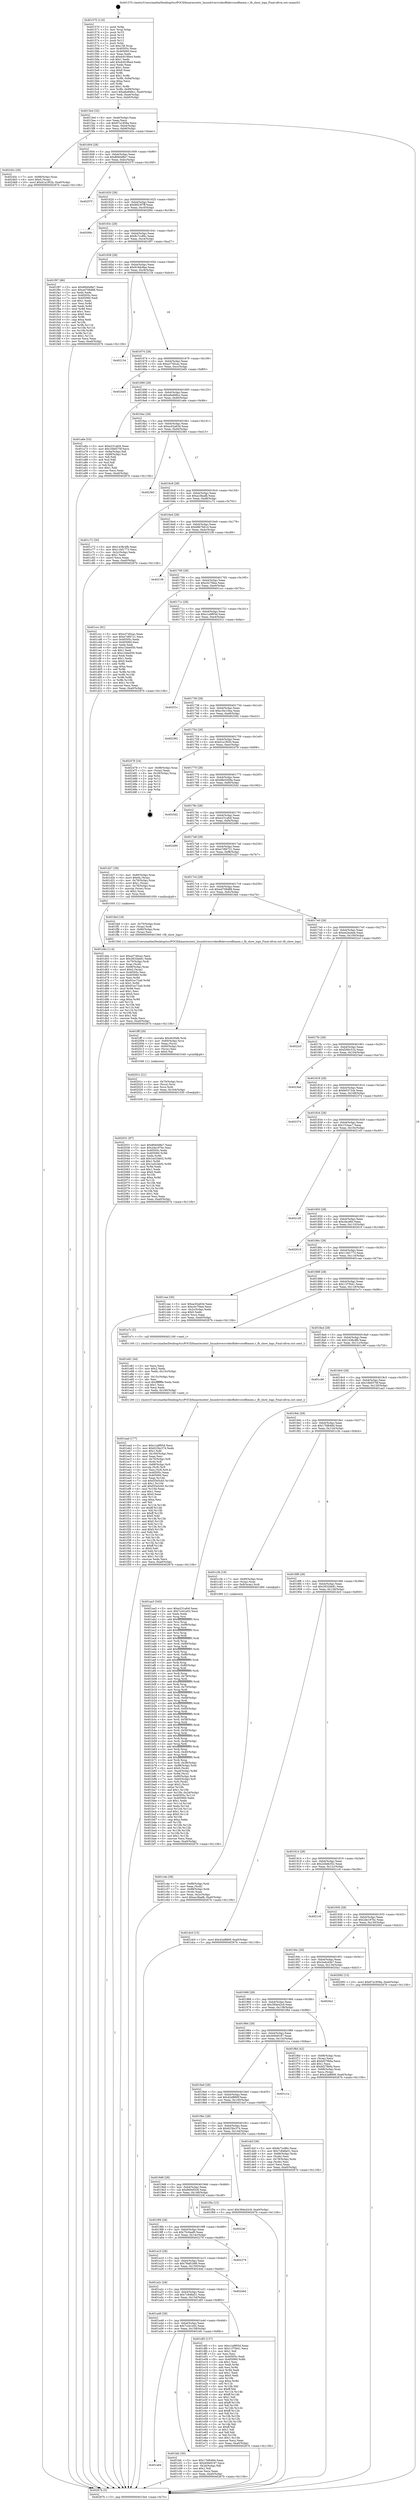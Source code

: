 digraph "0x401570" {
  label = "0x401570 (/mnt/c/Users/mathe/Desktop/tcc/POCII/binaries/extr_linuxdriversvideofbdevcorefbmem.c_fb_show_logo_Final-ollvm.out::main(0))"
  labelloc = "t"
  node[shape=record]

  Entry [label="",width=0.3,height=0.3,shape=circle,fillcolor=black,style=filled]
  "0x4015e4" [label="{
     0x4015e4 [32]\l
     | [instrs]\l
     &nbsp;&nbsp;0x4015e4 \<+6\>: mov -0xa0(%rbp),%eax\l
     &nbsp;&nbsp;0x4015ea \<+2\>: mov %eax,%ecx\l
     &nbsp;&nbsp;0x4015ec \<+6\>: sub $0x87a1858a,%ecx\l
     &nbsp;&nbsp;0x4015f2 \<+6\>: mov %eax,-0xb4(%rbp)\l
     &nbsp;&nbsp;0x4015f8 \<+6\>: mov %ecx,-0xb8(%rbp)\l
     &nbsp;&nbsp;0x4015fe \<+6\>: je 000000000040245c \<main+0xeec\>\l
  }"]
  "0x40245c" [label="{
     0x40245c [28]\l
     | [instrs]\l
     &nbsp;&nbsp;0x40245c \<+7\>: mov -0x98(%rbp),%rax\l
     &nbsp;&nbsp;0x402463 \<+6\>: movl $0x0,(%rax)\l
     &nbsp;&nbsp;0x402469 \<+10\>: movl $0xd1a1f02b,-0xa0(%rbp)\l
     &nbsp;&nbsp;0x402473 \<+5\>: jmp 000000000040267b \<main+0x110b\>\l
  }"]
  "0x401604" [label="{
     0x401604 [28]\l
     | [instrs]\l
     &nbsp;&nbsp;0x401604 \<+5\>: jmp 0000000000401609 \<main+0x99\>\l
     &nbsp;&nbsp;0x401609 \<+6\>: mov -0xb4(%rbp),%eax\l
     &nbsp;&nbsp;0x40160f \<+5\>: sub $0x8840d8e7,%eax\l
     &nbsp;&nbsp;0x401614 \<+6\>: mov %eax,-0xbc(%rbp)\l
     &nbsp;&nbsp;0x40161a \<+6\>: je 000000000040257f \<main+0x100f\>\l
  }"]
  Exit [label="",width=0.3,height=0.3,shape=circle,fillcolor=black,style=filled,peripheries=2]
  "0x40257f" [label="{
     0x40257f\l
  }", style=dashed]
  "0x401620" [label="{
     0x401620 [28]\l
     | [instrs]\l
     &nbsp;&nbsp;0x401620 \<+5\>: jmp 0000000000401625 \<main+0xb5\>\l
     &nbsp;&nbsp;0x401625 \<+6\>: mov -0xb4(%rbp),%eax\l
     &nbsp;&nbsp;0x40162b \<+5\>: sub $0x8923f7ff,%eax\l
     &nbsp;&nbsp;0x401630 \<+6\>: mov %eax,-0xc0(%rbp)\l
     &nbsp;&nbsp;0x401636 \<+6\>: je 000000000040266c \<main+0x10fc\>\l
  }"]
  "0x402031" [label="{
     0x402031 [97]\l
     | [instrs]\l
     &nbsp;&nbsp;0x402031 \<+5\>: mov $0x8840d8e7,%eax\l
     &nbsp;&nbsp;0x402036 \<+5\>: mov $0x2de197bc,%esi\l
     &nbsp;&nbsp;0x40203b \<+7\>: mov 0x40505c,%edx\l
     &nbsp;&nbsp;0x402042 \<+8\>: mov 0x405060,%r8d\l
     &nbsp;&nbsp;0x40204a \<+3\>: mov %edx,%r9d\l
     &nbsp;&nbsp;0x40204d \<+7\>: add $0x1ed1bb02,%r9d\l
     &nbsp;&nbsp;0x402054 \<+4\>: sub $0x1,%r9d\l
     &nbsp;&nbsp;0x402058 \<+7\>: sub $0x1ed1bb02,%r9d\l
     &nbsp;&nbsp;0x40205f \<+4\>: imul %r9d,%edx\l
     &nbsp;&nbsp;0x402063 \<+3\>: and $0x1,%edx\l
     &nbsp;&nbsp;0x402066 \<+3\>: cmp $0x0,%edx\l
     &nbsp;&nbsp;0x402069 \<+4\>: sete %r10b\l
     &nbsp;&nbsp;0x40206d \<+4\>: cmp $0xa,%r8d\l
     &nbsp;&nbsp;0x402071 \<+4\>: setl %r11b\l
     &nbsp;&nbsp;0x402075 \<+3\>: mov %r10b,%bl\l
     &nbsp;&nbsp;0x402078 \<+3\>: and %r11b,%bl\l
     &nbsp;&nbsp;0x40207b \<+3\>: xor %r11b,%r10b\l
     &nbsp;&nbsp;0x40207e \<+3\>: or %r10b,%bl\l
     &nbsp;&nbsp;0x402081 \<+3\>: test $0x1,%bl\l
     &nbsp;&nbsp;0x402084 \<+3\>: cmovne %esi,%eax\l
     &nbsp;&nbsp;0x402087 \<+6\>: mov %eax,-0xa0(%rbp)\l
     &nbsp;&nbsp;0x40208d \<+5\>: jmp 000000000040267b \<main+0x110b\>\l
  }"]
  "0x40266c" [label="{
     0x40266c\l
  }", style=dashed]
  "0x40163c" [label="{
     0x40163c [28]\l
     | [instrs]\l
     &nbsp;&nbsp;0x40163c \<+5\>: jmp 0000000000401641 \<main+0xd1\>\l
     &nbsp;&nbsp;0x401641 \<+6\>: mov -0xb4(%rbp),%eax\l
     &nbsp;&nbsp;0x401647 \<+5\>: sub $0x8c7cc86c,%eax\l
     &nbsp;&nbsp;0x40164c \<+6\>: mov %eax,-0xc4(%rbp)\l
     &nbsp;&nbsp;0x401652 \<+6\>: je 0000000000401f97 \<main+0xa27\>\l
  }"]
  "0x40201c" [label="{
     0x40201c [21]\l
     | [instrs]\l
     &nbsp;&nbsp;0x40201c \<+4\>: mov -0x70(%rbp),%rcx\l
     &nbsp;&nbsp;0x402020 \<+3\>: mov (%rcx),%rcx\l
     &nbsp;&nbsp;0x402023 \<+3\>: mov %rcx,%rdi\l
     &nbsp;&nbsp;0x402026 \<+6\>: mov %eax,-0x164(%rbp)\l
     &nbsp;&nbsp;0x40202c \<+5\>: call 0000000000401030 \<free@plt\>\l
     | [calls]\l
     &nbsp;&nbsp;0x401030 \{1\} (unknown)\l
  }"]
  "0x401f97" [label="{
     0x401f97 [86]\l
     | [instrs]\l
     &nbsp;&nbsp;0x401f97 \<+5\>: mov $0x8840d8e7,%eax\l
     &nbsp;&nbsp;0x401f9c \<+5\>: mov $0xed708d88,%ecx\l
     &nbsp;&nbsp;0x401fa1 \<+2\>: xor %edx,%edx\l
     &nbsp;&nbsp;0x401fa3 \<+7\>: mov 0x40505c,%esi\l
     &nbsp;&nbsp;0x401faa \<+7\>: mov 0x405060,%edi\l
     &nbsp;&nbsp;0x401fb1 \<+3\>: sub $0x1,%edx\l
     &nbsp;&nbsp;0x401fb4 \<+3\>: mov %esi,%r8d\l
     &nbsp;&nbsp;0x401fb7 \<+3\>: add %edx,%r8d\l
     &nbsp;&nbsp;0x401fba \<+4\>: imul %r8d,%esi\l
     &nbsp;&nbsp;0x401fbe \<+3\>: and $0x1,%esi\l
     &nbsp;&nbsp;0x401fc1 \<+3\>: cmp $0x0,%esi\l
     &nbsp;&nbsp;0x401fc4 \<+4\>: sete %r9b\l
     &nbsp;&nbsp;0x401fc8 \<+3\>: cmp $0xa,%edi\l
     &nbsp;&nbsp;0x401fcb \<+4\>: setl %r10b\l
     &nbsp;&nbsp;0x401fcf \<+3\>: mov %r9b,%r11b\l
     &nbsp;&nbsp;0x401fd2 \<+3\>: and %r10b,%r11b\l
     &nbsp;&nbsp;0x401fd5 \<+3\>: xor %r10b,%r9b\l
     &nbsp;&nbsp;0x401fd8 \<+3\>: or %r9b,%r11b\l
     &nbsp;&nbsp;0x401fdb \<+4\>: test $0x1,%r11b\l
     &nbsp;&nbsp;0x401fdf \<+3\>: cmovne %ecx,%eax\l
     &nbsp;&nbsp;0x401fe2 \<+6\>: mov %eax,-0xa0(%rbp)\l
     &nbsp;&nbsp;0x401fe8 \<+5\>: jmp 000000000040267b \<main+0x110b\>\l
  }"]
  "0x401658" [label="{
     0x401658 [28]\l
     | [instrs]\l
     &nbsp;&nbsp;0x401658 \<+5\>: jmp 000000000040165d \<main+0xed\>\l
     &nbsp;&nbsp;0x40165d \<+6\>: mov -0xb4(%rbp),%eax\l
     &nbsp;&nbsp;0x401663 \<+5\>: sub $0x918dc8ae,%eax\l
     &nbsp;&nbsp;0x401668 \<+6\>: mov %eax,-0xc8(%rbp)\l
     &nbsp;&nbsp;0x40166e \<+6\>: je 0000000000402134 \<main+0xbc4\>\l
  }"]
  "0x401fff" [label="{
     0x401fff [29]\l
     | [instrs]\l
     &nbsp;&nbsp;0x401fff \<+10\>: movabs $0x4030d6,%rdi\l
     &nbsp;&nbsp;0x402009 \<+4\>: mov -0x60(%rbp),%rcx\l
     &nbsp;&nbsp;0x40200d \<+2\>: mov %eax,(%rcx)\l
     &nbsp;&nbsp;0x40200f \<+4\>: mov -0x60(%rbp),%rcx\l
     &nbsp;&nbsp;0x402013 \<+2\>: mov (%rcx),%esi\l
     &nbsp;&nbsp;0x402015 \<+2\>: mov $0x0,%al\l
     &nbsp;&nbsp;0x402017 \<+5\>: call 0000000000401040 \<printf@plt\>\l
     | [calls]\l
     &nbsp;&nbsp;0x401040 \{1\} (unknown)\l
  }"]
  "0x402134" [label="{
     0x402134\l
  }", style=dashed]
  "0x401674" [label="{
     0x401674 [28]\l
     | [instrs]\l
     &nbsp;&nbsp;0x401674 \<+5\>: jmp 0000000000401679 \<main+0x109\>\l
     &nbsp;&nbsp;0x401679 \<+6\>: mov -0xb4(%rbp),%eax\l
     &nbsp;&nbsp;0x40167f \<+5\>: sub $0xa3740cac,%eax\l
     &nbsp;&nbsp;0x401684 \<+6\>: mov %eax,-0xcc(%rbp)\l
     &nbsp;&nbsp;0x40168a \<+6\>: je 00000000004024d5 \<main+0xf65\>\l
  }"]
  "0x401ead" [label="{
     0x401ead [177]\l
     | [instrs]\l
     &nbsp;&nbsp;0x401ead \<+5\>: mov $0xc1a9f05d,%ecx\l
     &nbsp;&nbsp;0x401eb2 \<+5\>: mov $0x623bc374,%edx\l
     &nbsp;&nbsp;0x401eb7 \<+3\>: mov $0x1,%dil\l
     &nbsp;&nbsp;0x401eba \<+6\>: mov -0x160(%rbp),%esi\l
     &nbsp;&nbsp;0x401ec0 \<+3\>: imul %eax,%esi\l
     &nbsp;&nbsp;0x401ec3 \<+4\>: mov -0x70(%rbp),%r8\l
     &nbsp;&nbsp;0x401ec7 \<+3\>: mov (%r8),%r8\l
     &nbsp;&nbsp;0x401eca \<+4\>: mov -0x68(%rbp),%r9\l
     &nbsp;&nbsp;0x401ece \<+3\>: movslq (%r9),%r9\l
     &nbsp;&nbsp;0x401ed1 \<+4\>: mov %esi,(%r8,%r9,4)\l
     &nbsp;&nbsp;0x401ed5 \<+7\>: mov 0x40505c,%eax\l
     &nbsp;&nbsp;0x401edc \<+7\>: mov 0x405060,%esi\l
     &nbsp;&nbsp;0x401ee3 \<+3\>: mov %eax,%r10d\l
     &nbsp;&nbsp;0x401ee6 \<+7\>: sub $0xf35e5cb5,%r10d\l
     &nbsp;&nbsp;0x401eed \<+4\>: sub $0x1,%r10d\l
     &nbsp;&nbsp;0x401ef1 \<+7\>: add $0xf35e5cb5,%r10d\l
     &nbsp;&nbsp;0x401ef8 \<+4\>: imul %r10d,%eax\l
     &nbsp;&nbsp;0x401efc \<+3\>: and $0x1,%eax\l
     &nbsp;&nbsp;0x401eff \<+3\>: cmp $0x0,%eax\l
     &nbsp;&nbsp;0x401f02 \<+4\>: sete %r11b\l
     &nbsp;&nbsp;0x401f06 \<+3\>: cmp $0xa,%esi\l
     &nbsp;&nbsp;0x401f09 \<+3\>: setl %bl\l
     &nbsp;&nbsp;0x401f0c \<+3\>: mov %r11b,%r14b\l
     &nbsp;&nbsp;0x401f0f \<+4\>: xor $0xff,%r14b\l
     &nbsp;&nbsp;0x401f13 \<+3\>: mov %bl,%r15b\l
     &nbsp;&nbsp;0x401f16 \<+4\>: xor $0xff,%r15b\l
     &nbsp;&nbsp;0x401f1a \<+4\>: xor $0x0,%dil\l
     &nbsp;&nbsp;0x401f1e \<+3\>: mov %r14b,%r12b\l
     &nbsp;&nbsp;0x401f21 \<+4\>: and $0x0,%r12b\l
     &nbsp;&nbsp;0x401f25 \<+3\>: and %dil,%r11b\l
     &nbsp;&nbsp;0x401f28 \<+3\>: mov %r15b,%r13b\l
     &nbsp;&nbsp;0x401f2b \<+4\>: and $0x0,%r13b\l
     &nbsp;&nbsp;0x401f2f \<+3\>: and %dil,%bl\l
     &nbsp;&nbsp;0x401f32 \<+3\>: or %r11b,%r12b\l
     &nbsp;&nbsp;0x401f35 \<+3\>: or %bl,%r13b\l
     &nbsp;&nbsp;0x401f38 \<+3\>: xor %r13b,%r12b\l
     &nbsp;&nbsp;0x401f3b \<+3\>: or %r15b,%r14b\l
     &nbsp;&nbsp;0x401f3e \<+4\>: xor $0xff,%r14b\l
     &nbsp;&nbsp;0x401f42 \<+4\>: or $0x0,%dil\l
     &nbsp;&nbsp;0x401f46 \<+3\>: and %dil,%r14b\l
     &nbsp;&nbsp;0x401f49 \<+3\>: or %r14b,%r12b\l
     &nbsp;&nbsp;0x401f4c \<+4\>: test $0x1,%r12b\l
     &nbsp;&nbsp;0x401f50 \<+3\>: cmovne %edx,%ecx\l
     &nbsp;&nbsp;0x401f53 \<+6\>: mov %ecx,-0xa0(%rbp)\l
     &nbsp;&nbsp;0x401f59 \<+5\>: jmp 000000000040267b \<main+0x110b\>\l
  }"]
  "0x4024d5" [label="{
     0x4024d5\l
  }", style=dashed]
  "0x401690" [label="{
     0x401690 [28]\l
     | [instrs]\l
     &nbsp;&nbsp;0x401690 \<+5\>: jmp 0000000000401695 \<main+0x125\>\l
     &nbsp;&nbsp;0x401695 \<+6\>: mov -0xb4(%rbp),%eax\l
     &nbsp;&nbsp;0x40169b \<+5\>: sub $0xa6a948cc,%eax\l
     &nbsp;&nbsp;0x4016a0 \<+6\>: mov %eax,-0xd0(%rbp)\l
     &nbsp;&nbsp;0x4016a6 \<+6\>: je 0000000000401a6e \<main+0x4fe\>\l
  }"]
  "0x401e81" [label="{
     0x401e81 [44]\l
     | [instrs]\l
     &nbsp;&nbsp;0x401e81 \<+2\>: xor %ecx,%ecx\l
     &nbsp;&nbsp;0x401e83 \<+5\>: mov $0x2,%edx\l
     &nbsp;&nbsp;0x401e88 \<+6\>: mov %edx,-0x15c(%rbp)\l
     &nbsp;&nbsp;0x401e8e \<+1\>: cltd\l
     &nbsp;&nbsp;0x401e8f \<+6\>: mov -0x15c(%rbp),%esi\l
     &nbsp;&nbsp;0x401e95 \<+2\>: idiv %esi\l
     &nbsp;&nbsp;0x401e97 \<+6\>: imul $0xfffffffe,%edx,%edx\l
     &nbsp;&nbsp;0x401e9d \<+3\>: sub $0x1,%ecx\l
     &nbsp;&nbsp;0x401ea0 \<+2\>: sub %ecx,%edx\l
     &nbsp;&nbsp;0x401ea2 \<+6\>: mov %edx,-0x160(%rbp)\l
     &nbsp;&nbsp;0x401ea8 \<+5\>: call 0000000000401160 \<next_i\>\l
     | [calls]\l
     &nbsp;&nbsp;0x401160 \{1\} (/mnt/c/Users/mathe/Desktop/tcc/POCII/binaries/extr_linuxdriversvideofbdevcorefbmem.c_fb_show_logo_Final-ollvm.out::next_i)\l
  }"]
  "0x401a6e" [label="{
     0x401a6e [53]\l
     | [instrs]\l
     &nbsp;&nbsp;0x401a6e \<+5\>: mov $0xe231afc6,%eax\l
     &nbsp;&nbsp;0x401a73 \<+5\>: mov $0x16b6570f,%ecx\l
     &nbsp;&nbsp;0x401a78 \<+6\>: mov -0x9a(%rbp),%dl\l
     &nbsp;&nbsp;0x401a7e \<+7\>: mov -0x99(%rbp),%sil\l
     &nbsp;&nbsp;0x401a85 \<+3\>: mov %dl,%dil\l
     &nbsp;&nbsp;0x401a88 \<+3\>: and %sil,%dil\l
     &nbsp;&nbsp;0x401a8b \<+3\>: xor %sil,%dl\l
     &nbsp;&nbsp;0x401a8e \<+3\>: or %dl,%dil\l
     &nbsp;&nbsp;0x401a91 \<+4\>: test $0x1,%dil\l
     &nbsp;&nbsp;0x401a95 \<+3\>: cmovne %ecx,%eax\l
     &nbsp;&nbsp;0x401a98 \<+6\>: mov %eax,-0xa0(%rbp)\l
     &nbsp;&nbsp;0x401a9e \<+5\>: jmp 000000000040267b \<main+0x110b\>\l
  }"]
  "0x4016ac" [label="{
     0x4016ac [28]\l
     | [instrs]\l
     &nbsp;&nbsp;0x4016ac \<+5\>: jmp 00000000004016b1 \<main+0x141\>\l
     &nbsp;&nbsp;0x4016b1 \<+6\>: mov -0xb4(%rbp),%eax\l
     &nbsp;&nbsp;0x4016b7 \<+5\>: sub $0xac02a63d,%eax\l
     &nbsp;&nbsp;0x4016bc \<+6\>: mov %eax,-0xd4(%rbp)\l
     &nbsp;&nbsp;0x4016c2 \<+6\>: je 0000000000402383 \<main+0xe13\>\l
  }"]
  "0x40267b" [label="{
     0x40267b [5]\l
     | [instrs]\l
     &nbsp;&nbsp;0x40267b \<+5\>: jmp 00000000004015e4 \<main+0x74\>\l
  }"]
  "0x401570" [label="{
     0x401570 [116]\l
     | [instrs]\l
     &nbsp;&nbsp;0x401570 \<+1\>: push %rbp\l
     &nbsp;&nbsp;0x401571 \<+3\>: mov %rsp,%rbp\l
     &nbsp;&nbsp;0x401574 \<+2\>: push %r15\l
     &nbsp;&nbsp;0x401576 \<+2\>: push %r14\l
     &nbsp;&nbsp;0x401578 \<+2\>: push %r13\l
     &nbsp;&nbsp;0x40157a \<+2\>: push %r12\l
     &nbsp;&nbsp;0x40157c \<+1\>: push %rbx\l
     &nbsp;&nbsp;0x40157d \<+7\>: sub $0x158,%rsp\l
     &nbsp;&nbsp;0x401584 \<+7\>: mov 0x40505c,%eax\l
     &nbsp;&nbsp;0x40158b \<+7\>: mov 0x405060,%ecx\l
     &nbsp;&nbsp;0x401592 \<+2\>: mov %eax,%edx\l
     &nbsp;&nbsp;0x401594 \<+6\>: sub $0xdc819be4,%edx\l
     &nbsp;&nbsp;0x40159a \<+3\>: sub $0x1,%edx\l
     &nbsp;&nbsp;0x40159d \<+6\>: add $0xdc819be4,%edx\l
     &nbsp;&nbsp;0x4015a3 \<+3\>: imul %edx,%eax\l
     &nbsp;&nbsp;0x4015a6 \<+3\>: and $0x1,%eax\l
     &nbsp;&nbsp;0x4015a9 \<+3\>: cmp $0x0,%eax\l
     &nbsp;&nbsp;0x4015ac \<+4\>: sete %r8b\l
     &nbsp;&nbsp;0x4015b0 \<+4\>: and $0x1,%r8b\l
     &nbsp;&nbsp;0x4015b4 \<+7\>: mov %r8b,-0x9a(%rbp)\l
     &nbsp;&nbsp;0x4015bb \<+3\>: cmp $0xa,%ecx\l
     &nbsp;&nbsp;0x4015be \<+4\>: setl %r8b\l
     &nbsp;&nbsp;0x4015c2 \<+4\>: and $0x1,%r8b\l
     &nbsp;&nbsp;0x4015c6 \<+7\>: mov %r8b,-0x99(%rbp)\l
     &nbsp;&nbsp;0x4015cd \<+10\>: movl $0xa6a948cc,-0xa0(%rbp)\l
     &nbsp;&nbsp;0x4015d7 \<+6\>: mov %edi,-0xa4(%rbp)\l
     &nbsp;&nbsp;0x4015dd \<+7\>: mov %rsi,-0xb0(%rbp)\l
  }"]
  "0x401d4e" [label="{
     0x401d4e [114]\l
     | [instrs]\l
     &nbsp;&nbsp;0x401d4e \<+5\>: mov $0xa3740cac,%ecx\l
     &nbsp;&nbsp;0x401d53 \<+5\>: mov $0x2832bb81,%edx\l
     &nbsp;&nbsp;0x401d58 \<+4\>: mov -0x70(%rbp),%rdi\l
     &nbsp;&nbsp;0x401d5c \<+3\>: mov %rax,(%rdi)\l
     &nbsp;&nbsp;0x401d5f \<+4\>: mov -0x68(%rbp),%rax\l
     &nbsp;&nbsp;0x401d63 \<+6\>: movl $0x0,(%rax)\l
     &nbsp;&nbsp;0x401d69 \<+7\>: mov 0x40505c,%esi\l
     &nbsp;&nbsp;0x401d70 \<+8\>: mov 0x405060,%r8d\l
     &nbsp;&nbsp;0x401d78 \<+3\>: mov %esi,%r9d\l
     &nbsp;&nbsp;0x401d7b \<+7\>: sub $0x91ec72a0,%r9d\l
     &nbsp;&nbsp;0x401d82 \<+4\>: sub $0x1,%r9d\l
     &nbsp;&nbsp;0x401d86 \<+7\>: add $0x91ec72a0,%r9d\l
     &nbsp;&nbsp;0x401d8d \<+4\>: imul %r9d,%esi\l
     &nbsp;&nbsp;0x401d91 \<+3\>: and $0x1,%esi\l
     &nbsp;&nbsp;0x401d94 \<+3\>: cmp $0x0,%esi\l
     &nbsp;&nbsp;0x401d97 \<+4\>: sete %r10b\l
     &nbsp;&nbsp;0x401d9b \<+4\>: cmp $0xa,%r8d\l
     &nbsp;&nbsp;0x401d9f \<+4\>: setl %r11b\l
     &nbsp;&nbsp;0x401da3 \<+3\>: mov %r10b,%bl\l
     &nbsp;&nbsp;0x401da6 \<+3\>: and %r11b,%bl\l
     &nbsp;&nbsp;0x401da9 \<+3\>: xor %r11b,%r10b\l
     &nbsp;&nbsp;0x401dac \<+3\>: or %r10b,%bl\l
     &nbsp;&nbsp;0x401daf \<+3\>: test $0x1,%bl\l
     &nbsp;&nbsp;0x401db2 \<+3\>: cmovne %edx,%ecx\l
     &nbsp;&nbsp;0x401db5 \<+6\>: mov %ecx,-0xa0(%rbp)\l
     &nbsp;&nbsp;0x401dbb \<+5\>: jmp 000000000040267b \<main+0x110b\>\l
  }"]
  "0x402383" [label="{
     0x402383\l
  }", style=dashed]
  "0x4016c8" [label="{
     0x4016c8 [28]\l
     | [instrs]\l
     &nbsp;&nbsp;0x4016c8 \<+5\>: jmp 00000000004016cd \<main+0x15d\>\l
     &nbsp;&nbsp;0x4016cd \<+6\>: mov -0xb4(%rbp),%eax\l
     &nbsp;&nbsp;0x4016d3 \<+5\>: sub $0xac3faafb,%eax\l
     &nbsp;&nbsp;0x4016d8 \<+6\>: mov %eax,-0xd8(%rbp)\l
     &nbsp;&nbsp;0x4016de \<+6\>: je 0000000000401c72 \<main+0x702\>\l
  }"]
  "0x401c4e" [label="{
     0x401c4e [36]\l
     | [instrs]\l
     &nbsp;&nbsp;0x401c4e \<+7\>: mov -0x88(%rbp),%rdi\l
     &nbsp;&nbsp;0x401c55 \<+2\>: mov %eax,(%rdi)\l
     &nbsp;&nbsp;0x401c57 \<+7\>: mov -0x88(%rbp),%rdi\l
     &nbsp;&nbsp;0x401c5e \<+2\>: mov (%rdi),%eax\l
     &nbsp;&nbsp;0x401c60 \<+3\>: mov %eax,-0x2c(%rbp)\l
     &nbsp;&nbsp;0x401c63 \<+10\>: movl $0xac3faafb,-0xa0(%rbp)\l
     &nbsp;&nbsp;0x401c6d \<+5\>: jmp 000000000040267b \<main+0x110b\>\l
  }"]
  "0x401c72" [label="{
     0x401c72 [30]\l
     | [instrs]\l
     &nbsp;&nbsp;0x401c72 \<+5\>: mov $0x1438c4fb,%eax\l
     &nbsp;&nbsp;0x401c77 \<+5\>: mov $0x11bf1773,%ecx\l
     &nbsp;&nbsp;0x401c7c \<+3\>: mov -0x2c(%rbp),%edx\l
     &nbsp;&nbsp;0x401c7f \<+3\>: cmp $0x1,%edx\l
     &nbsp;&nbsp;0x401c82 \<+3\>: cmovl %ecx,%eax\l
     &nbsp;&nbsp;0x401c85 \<+6\>: mov %eax,-0xa0(%rbp)\l
     &nbsp;&nbsp;0x401c8b \<+5\>: jmp 000000000040267b \<main+0x110b\>\l
  }"]
  "0x4016e4" [label="{
     0x4016e4 [28]\l
     | [instrs]\l
     &nbsp;&nbsp;0x4016e4 \<+5\>: jmp 00000000004016e9 \<main+0x179\>\l
     &nbsp;&nbsp;0x4016e9 \<+6\>: mov -0xb4(%rbp),%eax\l
     &nbsp;&nbsp;0x4016ef \<+5\>: sub $0xb8b7b61d,%eax\l
     &nbsp;&nbsp;0x4016f4 \<+6\>: mov %eax,-0xdc(%rbp)\l
     &nbsp;&nbsp;0x4016fa \<+6\>: je 00000000004021f9 \<main+0xc89\>\l
  }"]
  "0x401a64" [label="{
     0x401a64\l
  }", style=dashed]
  "0x4021f9" [label="{
     0x4021f9\l
  }", style=dashed]
  "0x401700" [label="{
     0x401700 [28]\l
     | [instrs]\l
     &nbsp;&nbsp;0x401700 \<+5\>: jmp 0000000000401705 \<main+0x195\>\l
     &nbsp;&nbsp;0x401705 \<+6\>: mov -0xb4(%rbp),%eax\l
     &nbsp;&nbsp;0x40170b \<+5\>: sub $0xc0c7f4ee,%eax\l
     &nbsp;&nbsp;0x401710 \<+6\>: mov %eax,-0xe0(%rbp)\l
     &nbsp;&nbsp;0x401716 \<+6\>: je 0000000000401ccc \<main+0x75c\>\l
  }"]
  "0x401bfc" [label="{
     0x401bfc [30]\l
     | [instrs]\l
     &nbsp;&nbsp;0x401bfc \<+5\>: mov $0x17bfb484,%eax\l
     &nbsp;&nbsp;0x401c01 \<+5\>: mov $0x400e9187,%ecx\l
     &nbsp;&nbsp;0x401c06 \<+3\>: mov -0x2d(%rbp),%dl\l
     &nbsp;&nbsp;0x401c09 \<+3\>: test $0x1,%dl\l
     &nbsp;&nbsp;0x401c0c \<+3\>: cmovne %ecx,%eax\l
     &nbsp;&nbsp;0x401c0f \<+6\>: mov %eax,-0xa0(%rbp)\l
     &nbsp;&nbsp;0x401c15 \<+5\>: jmp 000000000040267b \<main+0x110b\>\l
  }"]
  "0x401ccc" [label="{
     0x401ccc [91]\l
     | [instrs]\l
     &nbsp;&nbsp;0x401ccc \<+5\>: mov $0xa3740cac,%eax\l
     &nbsp;&nbsp;0x401cd1 \<+5\>: mov $0xe7df4721,%ecx\l
     &nbsp;&nbsp;0x401cd6 \<+7\>: mov 0x40505c,%edx\l
     &nbsp;&nbsp;0x401cdd \<+7\>: mov 0x405060,%esi\l
     &nbsp;&nbsp;0x401ce4 \<+2\>: mov %edx,%edi\l
     &nbsp;&nbsp;0x401ce6 \<+6\>: add $0xc1bbe050,%edi\l
     &nbsp;&nbsp;0x401cec \<+3\>: sub $0x1,%edi\l
     &nbsp;&nbsp;0x401cef \<+6\>: sub $0xc1bbe050,%edi\l
     &nbsp;&nbsp;0x401cf5 \<+3\>: imul %edi,%edx\l
     &nbsp;&nbsp;0x401cf8 \<+3\>: and $0x1,%edx\l
     &nbsp;&nbsp;0x401cfb \<+3\>: cmp $0x0,%edx\l
     &nbsp;&nbsp;0x401cfe \<+4\>: sete %r8b\l
     &nbsp;&nbsp;0x401d02 \<+3\>: cmp $0xa,%esi\l
     &nbsp;&nbsp;0x401d05 \<+4\>: setl %r9b\l
     &nbsp;&nbsp;0x401d09 \<+3\>: mov %r8b,%r10b\l
     &nbsp;&nbsp;0x401d0c \<+3\>: and %r9b,%r10b\l
     &nbsp;&nbsp;0x401d0f \<+3\>: xor %r9b,%r8b\l
     &nbsp;&nbsp;0x401d12 \<+3\>: or %r8b,%r10b\l
     &nbsp;&nbsp;0x401d15 \<+4\>: test $0x1,%r10b\l
     &nbsp;&nbsp;0x401d19 \<+3\>: cmovne %ecx,%eax\l
     &nbsp;&nbsp;0x401d1c \<+6\>: mov %eax,-0xa0(%rbp)\l
     &nbsp;&nbsp;0x401d22 \<+5\>: jmp 000000000040267b \<main+0x110b\>\l
  }"]
  "0x40171c" [label="{
     0x40171c [28]\l
     | [instrs]\l
     &nbsp;&nbsp;0x40171c \<+5\>: jmp 0000000000401721 \<main+0x1b1\>\l
     &nbsp;&nbsp;0x401721 \<+6\>: mov -0xb4(%rbp),%eax\l
     &nbsp;&nbsp;0x401727 \<+5\>: sub $0xc1a9f05d,%eax\l
     &nbsp;&nbsp;0x40172c \<+6\>: mov %eax,-0xe4(%rbp)\l
     &nbsp;&nbsp;0x401732 \<+6\>: je 000000000040251c \<main+0xfac\>\l
  }"]
  "0x401a48" [label="{
     0x401a48 [28]\l
     | [instrs]\l
     &nbsp;&nbsp;0x401a48 \<+5\>: jmp 0000000000401a4d \<main+0x4dd\>\l
     &nbsp;&nbsp;0x401a4d \<+6\>: mov -0xb4(%rbp),%eax\l
     &nbsp;&nbsp;0x401a53 \<+5\>: sub $0x7ccb1e02,%eax\l
     &nbsp;&nbsp;0x401a58 \<+6\>: mov %eax,-0x158(%rbp)\l
     &nbsp;&nbsp;0x401a5e \<+6\>: je 0000000000401bfc \<main+0x68c\>\l
  }"]
  "0x40251c" [label="{
     0x40251c\l
  }", style=dashed]
  "0x401738" [label="{
     0x401738 [28]\l
     | [instrs]\l
     &nbsp;&nbsp;0x401738 \<+5\>: jmp 000000000040173d \<main+0x1cd\>\l
     &nbsp;&nbsp;0x40173d \<+6\>: mov -0xb4(%rbp),%eax\l
     &nbsp;&nbsp;0x401743 \<+5\>: sub $0xc34c10ea,%eax\l
     &nbsp;&nbsp;0x401748 \<+6\>: mov %eax,-0xe8(%rbp)\l
     &nbsp;&nbsp;0x40174e \<+6\>: je 0000000000402392 \<main+0xe22\>\l
  }"]
  "0x401df3" [label="{
     0x401df3 [137]\l
     | [instrs]\l
     &nbsp;&nbsp;0x401df3 \<+5\>: mov $0xc1a9f05d,%eax\l
     &nbsp;&nbsp;0x401df8 \<+5\>: mov $0x11f7f441,%ecx\l
     &nbsp;&nbsp;0x401dfd \<+2\>: mov $0x1,%dl\l
     &nbsp;&nbsp;0x401dff \<+2\>: xor %esi,%esi\l
     &nbsp;&nbsp;0x401e01 \<+7\>: mov 0x40505c,%edi\l
     &nbsp;&nbsp;0x401e08 \<+8\>: mov 0x405060,%r8d\l
     &nbsp;&nbsp;0x401e10 \<+3\>: sub $0x1,%esi\l
     &nbsp;&nbsp;0x401e13 \<+3\>: mov %edi,%r9d\l
     &nbsp;&nbsp;0x401e16 \<+3\>: add %esi,%r9d\l
     &nbsp;&nbsp;0x401e19 \<+4\>: imul %r9d,%edi\l
     &nbsp;&nbsp;0x401e1d \<+3\>: and $0x1,%edi\l
     &nbsp;&nbsp;0x401e20 \<+3\>: cmp $0x0,%edi\l
     &nbsp;&nbsp;0x401e23 \<+4\>: sete %r10b\l
     &nbsp;&nbsp;0x401e27 \<+4\>: cmp $0xa,%r8d\l
     &nbsp;&nbsp;0x401e2b \<+4\>: setl %r11b\l
     &nbsp;&nbsp;0x401e2f \<+3\>: mov %r10b,%bl\l
     &nbsp;&nbsp;0x401e32 \<+3\>: xor $0xff,%bl\l
     &nbsp;&nbsp;0x401e35 \<+3\>: mov %r11b,%r14b\l
     &nbsp;&nbsp;0x401e38 \<+4\>: xor $0xff,%r14b\l
     &nbsp;&nbsp;0x401e3c \<+3\>: xor $0x1,%dl\l
     &nbsp;&nbsp;0x401e3f \<+3\>: mov %bl,%r15b\l
     &nbsp;&nbsp;0x401e42 \<+4\>: and $0xff,%r15b\l
     &nbsp;&nbsp;0x401e46 \<+3\>: and %dl,%r10b\l
     &nbsp;&nbsp;0x401e49 \<+3\>: mov %r14b,%r12b\l
     &nbsp;&nbsp;0x401e4c \<+4\>: and $0xff,%r12b\l
     &nbsp;&nbsp;0x401e50 \<+3\>: and %dl,%r11b\l
     &nbsp;&nbsp;0x401e53 \<+3\>: or %r10b,%r15b\l
     &nbsp;&nbsp;0x401e56 \<+3\>: or %r11b,%r12b\l
     &nbsp;&nbsp;0x401e59 \<+3\>: xor %r12b,%r15b\l
     &nbsp;&nbsp;0x401e5c \<+3\>: or %r14b,%bl\l
     &nbsp;&nbsp;0x401e5f \<+3\>: xor $0xff,%bl\l
     &nbsp;&nbsp;0x401e62 \<+3\>: or $0x1,%dl\l
     &nbsp;&nbsp;0x401e65 \<+2\>: and %dl,%bl\l
     &nbsp;&nbsp;0x401e67 \<+3\>: or %bl,%r15b\l
     &nbsp;&nbsp;0x401e6a \<+4\>: test $0x1,%r15b\l
     &nbsp;&nbsp;0x401e6e \<+3\>: cmovne %ecx,%eax\l
     &nbsp;&nbsp;0x401e71 \<+6\>: mov %eax,-0xa0(%rbp)\l
     &nbsp;&nbsp;0x401e77 \<+5\>: jmp 000000000040267b \<main+0x110b\>\l
  }"]
  "0x402392" [label="{
     0x402392\l
  }", style=dashed]
  "0x401754" [label="{
     0x401754 [28]\l
     | [instrs]\l
     &nbsp;&nbsp;0x401754 \<+5\>: jmp 0000000000401759 \<main+0x1e9\>\l
     &nbsp;&nbsp;0x401759 \<+6\>: mov -0xb4(%rbp),%eax\l
     &nbsp;&nbsp;0x40175f \<+5\>: sub $0xd1a1f02b,%eax\l
     &nbsp;&nbsp;0x401764 \<+6\>: mov %eax,-0xec(%rbp)\l
     &nbsp;&nbsp;0x40176a \<+6\>: je 0000000000402478 \<main+0xf08\>\l
  }"]
  "0x401a2c" [label="{
     0x401a2c [28]\l
     | [instrs]\l
     &nbsp;&nbsp;0x401a2c \<+5\>: jmp 0000000000401a31 \<main+0x4c1\>\l
     &nbsp;&nbsp;0x401a31 \<+6\>: mov -0xb4(%rbp),%eax\l
     &nbsp;&nbsp;0x401a37 \<+5\>: sub $0x7c848a51,%eax\l
     &nbsp;&nbsp;0x401a3c \<+6\>: mov %eax,-0x154(%rbp)\l
     &nbsp;&nbsp;0x401a42 \<+6\>: je 0000000000401df3 \<main+0x883\>\l
  }"]
  "0x402478" [label="{
     0x402478 [24]\l
     | [instrs]\l
     &nbsp;&nbsp;0x402478 \<+7\>: mov -0x98(%rbp),%rax\l
     &nbsp;&nbsp;0x40247f \<+2\>: mov (%rax),%eax\l
     &nbsp;&nbsp;0x402481 \<+4\>: lea -0x28(%rbp),%rsp\l
     &nbsp;&nbsp;0x402485 \<+1\>: pop %rbx\l
     &nbsp;&nbsp;0x402486 \<+2\>: pop %r12\l
     &nbsp;&nbsp;0x402488 \<+2\>: pop %r13\l
     &nbsp;&nbsp;0x40248a \<+2\>: pop %r14\l
     &nbsp;&nbsp;0x40248c \<+2\>: pop %r15\l
     &nbsp;&nbsp;0x40248e \<+1\>: pop %rbp\l
     &nbsp;&nbsp;0x40248f \<+1\>: ret\l
  }"]
  "0x401770" [label="{
     0x401770 [28]\l
     | [instrs]\l
     &nbsp;&nbsp;0x401770 \<+5\>: jmp 0000000000401775 \<main+0x205\>\l
     &nbsp;&nbsp;0x401775 \<+6\>: mov -0xb4(%rbp),%eax\l
     &nbsp;&nbsp;0x40177b \<+5\>: sub $0xd6e5458a,%eax\l
     &nbsp;&nbsp;0x401780 \<+6\>: mov %eax,-0xf0(%rbp)\l
     &nbsp;&nbsp;0x401786 \<+6\>: je 00000000004025d2 \<main+0x1062\>\l
  }"]
  "0x40244d" [label="{
     0x40244d\l
  }", style=dashed]
  "0x4025d2" [label="{
     0x4025d2\l
  }", style=dashed]
  "0x40178c" [label="{
     0x40178c [28]\l
     | [instrs]\l
     &nbsp;&nbsp;0x40178c \<+5\>: jmp 0000000000401791 \<main+0x221\>\l
     &nbsp;&nbsp;0x401791 \<+6\>: mov -0xb4(%rbp),%eax\l
     &nbsp;&nbsp;0x401797 \<+5\>: sub $0xe231afc6,%eax\l
     &nbsp;&nbsp;0x40179c \<+6\>: mov %eax,-0xf4(%rbp)\l
     &nbsp;&nbsp;0x4017a2 \<+6\>: je 0000000000402490 \<main+0xf20\>\l
  }"]
  "0x401a10" [label="{
     0x401a10 [28]\l
     | [instrs]\l
     &nbsp;&nbsp;0x401a10 \<+5\>: jmp 0000000000401a15 \<main+0x4a5\>\l
     &nbsp;&nbsp;0x401a15 \<+6\>: mov -0xb4(%rbp),%eax\l
     &nbsp;&nbsp;0x401a1b \<+5\>: sub $0x78a81b86,%eax\l
     &nbsp;&nbsp;0x401a20 \<+6\>: mov %eax,-0x150(%rbp)\l
     &nbsp;&nbsp;0x401a26 \<+6\>: je 000000000040244d \<main+0xedd\>\l
  }"]
  "0x402490" [label="{
     0x402490\l
  }", style=dashed]
  "0x4017a8" [label="{
     0x4017a8 [28]\l
     | [instrs]\l
     &nbsp;&nbsp;0x4017a8 \<+5\>: jmp 00000000004017ad \<main+0x23d\>\l
     &nbsp;&nbsp;0x4017ad \<+6\>: mov -0xb4(%rbp),%eax\l
     &nbsp;&nbsp;0x4017b3 \<+5\>: sub $0xe7df4721,%eax\l
     &nbsp;&nbsp;0x4017b8 \<+6\>: mov %eax,-0xf8(%rbp)\l
     &nbsp;&nbsp;0x4017be \<+6\>: je 0000000000401d27 \<main+0x7b7\>\l
  }"]
  "0x402279" [label="{
     0x402279\l
  }", style=dashed]
  "0x401d27" [label="{
     0x401d27 [39]\l
     | [instrs]\l
     &nbsp;&nbsp;0x401d27 \<+4\>: mov -0x80(%rbp),%rax\l
     &nbsp;&nbsp;0x401d2b \<+6\>: movl $0x64,(%rax)\l
     &nbsp;&nbsp;0x401d31 \<+4\>: mov -0x78(%rbp),%rax\l
     &nbsp;&nbsp;0x401d35 \<+6\>: movl $0x1,(%rax)\l
     &nbsp;&nbsp;0x401d3b \<+4\>: mov -0x78(%rbp),%rax\l
     &nbsp;&nbsp;0x401d3f \<+3\>: movslq (%rax),%rax\l
     &nbsp;&nbsp;0x401d42 \<+4\>: shl $0x2,%rax\l
     &nbsp;&nbsp;0x401d46 \<+3\>: mov %rax,%rdi\l
     &nbsp;&nbsp;0x401d49 \<+5\>: call 0000000000401050 \<malloc@plt\>\l
     | [calls]\l
     &nbsp;&nbsp;0x401050 \{1\} (unknown)\l
  }"]
  "0x4017c4" [label="{
     0x4017c4 [28]\l
     | [instrs]\l
     &nbsp;&nbsp;0x4017c4 \<+5\>: jmp 00000000004017c9 \<main+0x259\>\l
     &nbsp;&nbsp;0x4017c9 \<+6\>: mov -0xb4(%rbp),%eax\l
     &nbsp;&nbsp;0x4017cf \<+5\>: sub $0xed708d88,%eax\l
     &nbsp;&nbsp;0x4017d4 \<+6\>: mov %eax,-0xfc(%rbp)\l
     &nbsp;&nbsp;0x4017da \<+6\>: je 0000000000401fed \<main+0xa7d\>\l
  }"]
  "0x4019f4" [label="{
     0x4019f4 [28]\l
     | [instrs]\l
     &nbsp;&nbsp;0x4019f4 \<+5\>: jmp 00000000004019f9 \<main+0x489\>\l
     &nbsp;&nbsp;0x4019f9 \<+6\>: mov -0xb4(%rbp),%eax\l
     &nbsp;&nbsp;0x4019ff \<+5\>: sub $0x75c0aaf0,%eax\l
     &nbsp;&nbsp;0x401a04 \<+6\>: mov %eax,-0x14c(%rbp)\l
     &nbsp;&nbsp;0x401a0a \<+6\>: je 0000000000402279 \<main+0xd09\>\l
  }"]
  "0x401fed" [label="{
     0x401fed [18]\l
     | [instrs]\l
     &nbsp;&nbsp;0x401fed \<+4\>: mov -0x70(%rbp),%rax\l
     &nbsp;&nbsp;0x401ff1 \<+3\>: mov (%rax),%rdi\l
     &nbsp;&nbsp;0x401ff4 \<+4\>: mov -0x80(%rbp),%rax\l
     &nbsp;&nbsp;0x401ff8 \<+2\>: mov (%rax),%esi\l
     &nbsp;&nbsp;0x401ffa \<+5\>: call 0000000000401560 \<fb_show_logo\>\l
     | [calls]\l
     &nbsp;&nbsp;0x401560 \{1\} (/mnt/c/Users/mathe/Desktop/tcc/POCII/binaries/extr_linuxdriversvideofbdevcorefbmem.c_fb_show_logo_Final-ollvm.out::fb_show_logo)\l
  }"]
  "0x4017e0" [label="{
     0x4017e0 [28]\l
     | [instrs]\l
     &nbsp;&nbsp;0x4017e0 \<+5\>: jmp 00000000004017e5 \<main+0x275\>\l
     &nbsp;&nbsp;0x4017e5 \<+6\>: mov -0xb4(%rbp),%eax\l
     &nbsp;&nbsp;0x4017eb \<+5\>: sub $0xee2ea4eb,%eax\l
     &nbsp;&nbsp;0x4017f0 \<+6\>: mov %eax,-0x100(%rbp)\l
     &nbsp;&nbsp;0x4017f6 \<+6\>: je 00000000004022cf \<main+0xd5f\>\l
  }"]
  "0x40224f" [label="{
     0x40224f\l
  }", style=dashed]
  "0x4022cf" [label="{
     0x4022cf\l
  }", style=dashed]
  "0x4017fc" [label="{
     0x4017fc [28]\l
     | [instrs]\l
     &nbsp;&nbsp;0x4017fc \<+5\>: jmp 0000000000401801 \<main+0x291\>\l
     &nbsp;&nbsp;0x401801 \<+6\>: mov -0xb4(%rbp),%eax\l
     &nbsp;&nbsp;0x401807 \<+5\>: sub $0xf260c51b,%eax\l
     &nbsp;&nbsp;0x40180c \<+6\>: mov %eax,-0x104(%rbp)\l
     &nbsp;&nbsp;0x401812 \<+6\>: je 00000000004023ed \<main+0xe7d\>\l
  }"]
  "0x4019d8" [label="{
     0x4019d8 [28]\l
     | [instrs]\l
     &nbsp;&nbsp;0x4019d8 \<+5\>: jmp 00000000004019dd \<main+0x46d\>\l
     &nbsp;&nbsp;0x4019dd \<+6\>: mov -0xb4(%rbp),%eax\l
     &nbsp;&nbsp;0x4019e3 \<+5\>: sub $0x660ef328,%eax\l
     &nbsp;&nbsp;0x4019e8 \<+6\>: mov %eax,-0x148(%rbp)\l
     &nbsp;&nbsp;0x4019ee \<+6\>: je 000000000040224f \<main+0xcdf\>\l
  }"]
  "0x4023ed" [label="{
     0x4023ed\l
  }", style=dashed]
  "0x401818" [label="{
     0x401818 [28]\l
     | [instrs]\l
     &nbsp;&nbsp;0x401818 \<+5\>: jmp 000000000040181d \<main+0x2ad\>\l
     &nbsp;&nbsp;0x40181d \<+6\>: mov -0xb4(%rbp),%eax\l
     &nbsp;&nbsp;0x401823 \<+5\>: sub $0xfe0372cb,%eax\l
     &nbsp;&nbsp;0x401828 \<+6\>: mov %eax,-0x108(%rbp)\l
     &nbsp;&nbsp;0x40182e \<+6\>: je 0000000000402374 \<main+0xe04\>\l
  }"]
  "0x401f5e" [label="{
     0x401f5e [15]\l
     | [instrs]\l
     &nbsp;&nbsp;0x401f5e \<+10\>: movl $0x384e42c9,-0xa0(%rbp)\l
     &nbsp;&nbsp;0x401f68 \<+5\>: jmp 000000000040267b \<main+0x110b\>\l
  }"]
  "0x402374" [label="{
     0x402374\l
  }", style=dashed]
  "0x401834" [label="{
     0x401834 [28]\l
     | [instrs]\l
     &nbsp;&nbsp;0x401834 \<+5\>: jmp 0000000000401839 \<main+0x2c9\>\l
     &nbsp;&nbsp;0x401839 \<+6\>: mov -0xb4(%rbp),%eax\l
     &nbsp;&nbsp;0x40183f \<+5\>: sub $0x153aac7,%eax\l
     &nbsp;&nbsp;0x401844 \<+6\>: mov %eax,-0x10c(%rbp)\l
     &nbsp;&nbsp;0x40184a \<+6\>: je 00000000004021d5 \<main+0xc65\>\l
  }"]
  "0x4019bc" [label="{
     0x4019bc [28]\l
     | [instrs]\l
     &nbsp;&nbsp;0x4019bc \<+5\>: jmp 00000000004019c1 \<main+0x451\>\l
     &nbsp;&nbsp;0x4019c1 \<+6\>: mov -0xb4(%rbp),%eax\l
     &nbsp;&nbsp;0x4019c7 \<+5\>: sub $0x623bc374,%eax\l
     &nbsp;&nbsp;0x4019cc \<+6\>: mov %eax,-0x144(%rbp)\l
     &nbsp;&nbsp;0x4019d2 \<+6\>: je 0000000000401f5e \<main+0x9ee\>\l
  }"]
  "0x4021d5" [label="{
     0x4021d5\l
  }", style=dashed]
  "0x401850" [label="{
     0x401850 [28]\l
     | [instrs]\l
     &nbsp;&nbsp;0x401850 \<+5\>: jmp 0000000000401855 \<main+0x2e5\>\l
     &nbsp;&nbsp;0x401855 \<+6\>: mov -0xb4(%rbp),%eax\l
     &nbsp;&nbsp;0x40185b \<+5\>: sub $0xcface60,%eax\l
     &nbsp;&nbsp;0x401860 \<+6\>: mov %eax,-0x110(%rbp)\l
     &nbsp;&nbsp;0x401866 \<+6\>: je 0000000000402619 \<main+0x10a9\>\l
  }"]
  "0x401dcf" [label="{
     0x401dcf [36]\l
     | [instrs]\l
     &nbsp;&nbsp;0x401dcf \<+5\>: mov $0x8c7cc86c,%eax\l
     &nbsp;&nbsp;0x401dd4 \<+5\>: mov $0x7c848a51,%ecx\l
     &nbsp;&nbsp;0x401dd9 \<+4\>: mov -0x68(%rbp),%rdx\l
     &nbsp;&nbsp;0x401ddd \<+2\>: mov (%rdx),%esi\l
     &nbsp;&nbsp;0x401ddf \<+4\>: mov -0x78(%rbp),%rdx\l
     &nbsp;&nbsp;0x401de3 \<+2\>: cmp (%rdx),%esi\l
     &nbsp;&nbsp;0x401de5 \<+3\>: cmovl %ecx,%eax\l
     &nbsp;&nbsp;0x401de8 \<+6\>: mov %eax,-0xa0(%rbp)\l
     &nbsp;&nbsp;0x401dee \<+5\>: jmp 000000000040267b \<main+0x110b\>\l
  }"]
  "0x402619" [label="{
     0x402619\l
  }", style=dashed]
  "0x40186c" [label="{
     0x40186c [28]\l
     | [instrs]\l
     &nbsp;&nbsp;0x40186c \<+5\>: jmp 0000000000401871 \<main+0x301\>\l
     &nbsp;&nbsp;0x401871 \<+6\>: mov -0xb4(%rbp),%eax\l
     &nbsp;&nbsp;0x401877 \<+5\>: sub $0x11bf1773,%eax\l
     &nbsp;&nbsp;0x40187c \<+6\>: mov %eax,-0x114(%rbp)\l
     &nbsp;&nbsp;0x401882 \<+6\>: je 0000000000401cae \<main+0x73e\>\l
  }"]
  "0x4019a0" [label="{
     0x4019a0 [28]\l
     | [instrs]\l
     &nbsp;&nbsp;0x4019a0 \<+5\>: jmp 00000000004019a5 \<main+0x435\>\l
     &nbsp;&nbsp;0x4019a5 \<+6\>: mov -0xb4(%rbp),%eax\l
     &nbsp;&nbsp;0x4019ab \<+5\>: sub $0x42af880f,%eax\l
     &nbsp;&nbsp;0x4019b0 \<+6\>: mov %eax,-0x140(%rbp)\l
     &nbsp;&nbsp;0x4019b6 \<+6\>: je 0000000000401dcf \<main+0x85f\>\l
  }"]
  "0x401cae" [label="{
     0x401cae [30]\l
     | [instrs]\l
     &nbsp;&nbsp;0x401cae \<+5\>: mov $0xac02a63d,%eax\l
     &nbsp;&nbsp;0x401cb3 \<+5\>: mov $0xc0c7f4ee,%ecx\l
     &nbsp;&nbsp;0x401cb8 \<+3\>: mov -0x2c(%rbp),%edx\l
     &nbsp;&nbsp;0x401cbb \<+3\>: cmp $0x0,%edx\l
     &nbsp;&nbsp;0x401cbe \<+3\>: cmove %ecx,%eax\l
     &nbsp;&nbsp;0x401cc1 \<+6\>: mov %eax,-0xa0(%rbp)\l
     &nbsp;&nbsp;0x401cc7 \<+5\>: jmp 000000000040267b \<main+0x110b\>\l
  }"]
  "0x401888" [label="{
     0x401888 [28]\l
     | [instrs]\l
     &nbsp;&nbsp;0x401888 \<+5\>: jmp 000000000040188d \<main+0x31d\>\l
     &nbsp;&nbsp;0x40188d \<+6\>: mov -0xb4(%rbp),%eax\l
     &nbsp;&nbsp;0x401893 \<+5\>: sub $0x11f7f441,%eax\l
     &nbsp;&nbsp;0x401898 \<+6\>: mov %eax,-0x118(%rbp)\l
     &nbsp;&nbsp;0x40189e \<+6\>: je 0000000000401e7c \<main+0x90c\>\l
  }"]
  "0x401c1a" [label="{
     0x401c1a\l
  }", style=dashed]
  "0x401e7c" [label="{
     0x401e7c [5]\l
     | [instrs]\l
     &nbsp;&nbsp;0x401e7c \<+5\>: call 0000000000401160 \<next_i\>\l
     | [calls]\l
     &nbsp;&nbsp;0x401160 \{1\} (/mnt/c/Users/mathe/Desktop/tcc/POCII/binaries/extr_linuxdriversvideofbdevcorefbmem.c_fb_show_logo_Final-ollvm.out::next_i)\l
  }"]
  "0x4018a4" [label="{
     0x4018a4 [28]\l
     | [instrs]\l
     &nbsp;&nbsp;0x4018a4 \<+5\>: jmp 00000000004018a9 \<main+0x339\>\l
     &nbsp;&nbsp;0x4018a9 \<+6\>: mov -0xb4(%rbp),%eax\l
     &nbsp;&nbsp;0x4018af \<+5\>: sub $0x1438c4fb,%eax\l
     &nbsp;&nbsp;0x4018b4 \<+6\>: mov %eax,-0x11c(%rbp)\l
     &nbsp;&nbsp;0x4018ba \<+6\>: je 0000000000401c90 \<main+0x720\>\l
  }"]
  "0x401984" [label="{
     0x401984 [28]\l
     | [instrs]\l
     &nbsp;&nbsp;0x401984 \<+5\>: jmp 0000000000401989 \<main+0x419\>\l
     &nbsp;&nbsp;0x401989 \<+6\>: mov -0xb4(%rbp),%eax\l
     &nbsp;&nbsp;0x40198f \<+5\>: sub $0x400e9187,%eax\l
     &nbsp;&nbsp;0x401994 \<+6\>: mov %eax,-0x13c(%rbp)\l
     &nbsp;&nbsp;0x40199a \<+6\>: je 0000000000401c1a \<main+0x6aa\>\l
  }"]
  "0x401c90" [label="{
     0x401c90\l
  }", style=dashed]
  "0x4018c0" [label="{
     0x4018c0 [28]\l
     | [instrs]\l
     &nbsp;&nbsp;0x4018c0 \<+5\>: jmp 00000000004018c5 \<main+0x355\>\l
     &nbsp;&nbsp;0x4018c5 \<+6\>: mov -0xb4(%rbp),%eax\l
     &nbsp;&nbsp;0x4018cb \<+5\>: sub $0x16b6570f,%eax\l
     &nbsp;&nbsp;0x4018d0 \<+6\>: mov %eax,-0x120(%rbp)\l
     &nbsp;&nbsp;0x4018d6 \<+6\>: je 0000000000401aa3 \<main+0x533\>\l
  }"]
  "0x401f6d" [label="{
     0x401f6d [42]\l
     | [instrs]\l
     &nbsp;&nbsp;0x401f6d \<+4\>: mov -0x68(%rbp),%rax\l
     &nbsp;&nbsp;0x401f71 \<+2\>: mov (%rax),%ecx\l
     &nbsp;&nbsp;0x401f73 \<+6\>: add $0xbf27fb9a,%ecx\l
     &nbsp;&nbsp;0x401f79 \<+3\>: add $0x1,%ecx\l
     &nbsp;&nbsp;0x401f7c \<+6\>: sub $0xbf27fb9a,%ecx\l
     &nbsp;&nbsp;0x401f82 \<+4\>: mov -0x68(%rbp),%rax\l
     &nbsp;&nbsp;0x401f86 \<+2\>: mov %ecx,(%rax)\l
     &nbsp;&nbsp;0x401f88 \<+10\>: movl $0x42af880f,-0xa0(%rbp)\l
     &nbsp;&nbsp;0x401f92 \<+5\>: jmp 000000000040267b \<main+0x110b\>\l
  }"]
  "0x401aa3" [label="{
     0x401aa3 [345]\l
     | [instrs]\l
     &nbsp;&nbsp;0x401aa3 \<+5\>: mov $0xe231afc6,%eax\l
     &nbsp;&nbsp;0x401aa8 \<+5\>: mov $0x7ccb1e02,%ecx\l
     &nbsp;&nbsp;0x401aad \<+2\>: xor %edx,%edx\l
     &nbsp;&nbsp;0x401aaf \<+3\>: mov %rsp,%rsi\l
     &nbsp;&nbsp;0x401ab2 \<+4\>: add $0xfffffffffffffff0,%rsi\l
     &nbsp;&nbsp;0x401ab6 \<+3\>: mov %rsi,%rsp\l
     &nbsp;&nbsp;0x401ab9 \<+7\>: mov %rsi,-0x98(%rbp)\l
     &nbsp;&nbsp;0x401ac0 \<+3\>: mov %rsp,%rsi\l
     &nbsp;&nbsp;0x401ac3 \<+4\>: add $0xfffffffffffffff0,%rsi\l
     &nbsp;&nbsp;0x401ac7 \<+3\>: mov %rsi,%rsp\l
     &nbsp;&nbsp;0x401aca \<+3\>: mov %rsp,%rdi\l
     &nbsp;&nbsp;0x401acd \<+4\>: add $0xfffffffffffffff0,%rdi\l
     &nbsp;&nbsp;0x401ad1 \<+3\>: mov %rdi,%rsp\l
     &nbsp;&nbsp;0x401ad4 \<+7\>: mov %rdi,-0x90(%rbp)\l
     &nbsp;&nbsp;0x401adb \<+3\>: mov %rsp,%rdi\l
     &nbsp;&nbsp;0x401ade \<+4\>: add $0xfffffffffffffff0,%rdi\l
     &nbsp;&nbsp;0x401ae2 \<+3\>: mov %rdi,%rsp\l
     &nbsp;&nbsp;0x401ae5 \<+7\>: mov %rdi,-0x88(%rbp)\l
     &nbsp;&nbsp;0x401aec \<+3\>: mov %rsp,%rdi\l
     &nbsp;&nbsp;0x401aef \<+4\>: add $0xfffffffffffffff0,%rdi\l
     &nbsp;&nbsp;0x401af3 \<+3\>: mov %rdi,%rsp\l
     &nbsp;&nbsp;0x401af6 \<+4\>: mov %rdi,-0x80(%rbp)\l
     &nbsp;&nbsp;0x401afa \<+3\>: mov %rsp,%rdi\l
     &nbsp;&nbsp;0x401afd \<+4\>: add $0xfffffffffffffff0,%rdi\l
     &nbsp;&nbsp;0x401b01 \<+3\>: mov %rdi,%rsp\l
     &nbsp;&nbsp;0x401b04 \<+4\>: mov %rdi,-0x78(%rbp)\l
     &nbsp;&nbsp;0x401b08 \<+3\>: mov %rsp,%rdi\l
     &nbsp;&nbsp;0x401b0b \<+4\>: add $0xfffffffffffffff0,%rdi\l
     &nbsp;&nbsp;0x401b0f \<+3\>: mov %rdi,%rsp\l
     &nbsp;&nbsp;0x401b12 \<+4\>: mov %rdi,-0x70(%rbp)\l
     &nbsp;&nbsp;0x401b16 \<+3\>: mov %rsp,%rdi\l
     &nbsp;&nbsp;0x401b19 \<+4\>: add $0xfffffffffffffff0,%rdi\l
     &nbsp;&nbsp;0x401b1d \<+3\>: mov %rdi,%rsp\l
     &nbsp;&nbsp;0x401b20 \<+4\>: mov %rdi,-0x68(%rbp)\l
     &nbsp;&nbsp;0x401b24 \<+3\>: mov %rsp,%rdi\l
     &nbsp;&nbsp;0x401b27 \<+4\>: add $0xfffffffffffffff0,%rdi\l
     &nbsp;&nbsp;0x401b2b \<+3\>: mov %rdi,%rsp\l
     &nbsp;&nbsp;0x401b2e \<+4\>: mov %rdi,-0x60(%rbp)\l
     &nbsp;&nbsp;0x401b32 \<+3\>: mov %rsp,%rdi\l
     &nbsp;&nbsp;0x401b35 \<+4\>: add $0xfffffffffffffff0,%rdi\l
     &nbsp;&nbsp;0x401b39 \<+3\>: mov %rdi,%rsp\l
     &nbsp;&nbsp;0x401b3c \<+4\>: mov %rdi,-0x58(%rbp)\l
     &nbsp;&nbsp;0x401b40 \<+3\>: mov %rsp,%rdi\l
     &nbsp;&nbsp;0x401b43 \<+4\>: add $0xfffffffffffffff0,%rdi\l
     &nbsp;&nbsp;0x401b47 \<+3\>: mov %rdi,%rsp\l
     &nbsp;&nbsp;0x401b4a \<+4\>: mov %rdi,-0x50(%rbp)\l
     &nbsp;&nbsp;0x401b4e \<+3\>: mov %rsp,%rdi\l
     &nbsp;&nbsp;0x401b51 \<+4\>: add $0xfffffffffffffff0,%rdi\l
     &nbsp;&nbsp;0x401b55 \<+3\>: mov %rdi,%rsp\l
     &nbsp;&nbsp;0x401b58 \<+4\>: mov %rdi,-0x48(%rbp)\l
     &nbsp;&nbsp;0x401b5c \<+3\>: mov %rsp,%rdi\l
     &nbsp;&nbsp;0x401b5f \<+4\>: add $0xfffffffffffffff0,%rdi\l
     &nbsp;&nbsp;0x401b63 \<+3\>: mov %rdi,%rsp\l
     &nbsp;&nbsp;0x401b66 \<+4\>: mov %rdi,-0x40(%rbp)\l
     &nbsp;&nbsp;0x401b6a \<+3\>: mov %rsp,%rdi\l
     &nbsp;&nbsp;0x401b6d \<+4\>: add $0xfffffffffffffff0,%rdi\l
     &nbsp;&nbsp;0x401b71 \<+3\>: mov %rdi,%rsp\l
     &nbsp;&nbsp;0x401b74 \<+4\>: mov %rdi,-0x38(%rbp)\l
     &nbsp;&nbsp;0x401b78 \<+7\>: mov -0x98(%rbp),%rdi\l
     &nbsp;&nbsp;0x401b7f \<+6\>: movl $0x0,(%rdi)\l
     &nbsp;&nbsp;0x401b85 \<+7\>: mov -0xa4(%rbp),%r8d\l
     &nbsp;&nbsp;0x401b8c \<+3\>: mov %r8d,(%rsi)\l
     &nbsp;&nbsp;0x401b8f \<+7\>: mov -0x90(%rbp),%rdi\l
     &nbsp;&nbsp;0x401b96 \<+7\>: mov -0xb0(%rbp),%r9\l
     &nbsp;&nbsp;0x401b9d \<+3\>: mov %r9,(%rdi)\l
     &nbsp;&nbsp;0x401ba0 \<+3\>: cmpl $0x2,(%rsi)\l
     &nbsp;&nbsp;0x401ba3 \<+4\>: setne %r10b\l
     &nbsp;&nbsp;0x401ba7 \<+4\>: and $0x1,%r10b\l
     &nbsp;&nbsp;0x401bab \<+4\>: mov %r10b,-0x2d(%rbp)\l
     &nbsp;&nbsp;0x401baf \<+8\>: mov 0x40505c,%r11d\l
     &nbsp;&nbsp;0x401bb7 \<+7\>: mov 0x405060,%ebx\l
     &nbsp;&nbsp;0x401bbe \<+3\>: sub $0x1,%edx\l
     &nbsp;&nbsp;0x401bc1 \<+3\>: mov %r11d,%r14d\l
     &nbsp;&nbsp;0x401bc4 \<+3\>: add %edx,%r14d\l
     &nbsp;&nbsp;0x401bc7 \<+4\>: imul %r14d,%r11d\l
     &nbsp;&nbsp;0x401bcb \<+4\>: and $0x1,%r11d\l
     &nbsp;&nbsp;0x401bcf \<+4\>: cmp $0x0,%r11d\l
     &nbsp;&nbsp;0x401bd3 \<+4\>: sete %r10b\l
     &nbsp;&nbsp;0x401bd7 \<+3\>: cmp $0xa,%ebx\l
     &nbsp;&nbsp;0x401bda \<+4\>: setl %r15b\l
     &nbsp;&nbsp;0x401bde \<+3\>: mov %r10b,%r12b\l
     &nbsp;&nbsp;0x401be1 \<+3\>: and %r15b,%r12b\l
     &nbsp;&nbsp;0x401be4 \<+3\>: xor %r15b,%r10b\l
     &nbsp;&nbsp;0x401be7 \<+3\>: or %r10b,%r12b\l
     &nbsp;&nbsp;0x401bea \<+4\>: test $0x1,%r12b\l
     &nbsp;&nbsp;0x401bee \<+3\>: cmovne %ecx,%eax\l
     &nbsp;&nbsp;0x401bf1 \<+6\>: mov %eax,-0xa0(%rbp)\l
     &nbsp;&nbsp;0x401bf7 \<+5\>: jmp 000000000040267b \<main+0x110b\>\l
  }"]
  "0x4018dc" [label="{
     0x4018dc [28]\l
     | [instrs]\l
     &nbsp;&nbsp;0x4018dc \<+5\>: jmp 00000000004018e1 \<main+0x371\>\l
     &nbsp;&nbsp;0x4018e1 \<+6\>: mov -0xb4(%rbp),%eax\l
     &nbsp;&nbsp;0x4018e7 \<+5\>: sub $0x17bfb484,%eax\l
     &nbsp;&nbsp;0x4018ec \<+6\>: mov %eax,-0x124(%rbp)\l
     &nbsp;&nbsp;0x4018f2 \<+6\>: je 0000000000401c3b \<main+0x6cb\>\l
  }"]
  "0x401968" [label="{
     0x401968 [28]\l
     | [instrs]\l
     &nbsp;&nbsp;0x401968 \<+5\>: jmp 000000000040196d \<main+0x3fd\>\l
     &nbsp;&nbsp;0x40196d \<+6\>: mov -0xb4(%rbp),%eax\l
     &nbsp;&nbsp;0x401973 \<+5\>: sub $0x384e42c9,%eax\l
     &nbsp;&nbsp;0x401978 \<+6\>: mov %eax,-0x138(%rbp)\l
     &nbsp;&nbsp;0x40197e \<+6\>: je 0000000000401f6d \<main+0x9fd\>\l
  }"]
  "0x4020a1" [label="{
     0x4020a1\l
  }", style=dashed]
  "0x401c3b" [label="{
     0x401c3b [19]\l
     | [instrs]\l
     &nbsp;&nbsp;0x401c3b \<+7\>: mov -0x90(%rbp),%rax\l
     &nbsp;&nbsp;0x401c42 \<+3\>: mov (%rax),%rax\l
     &nbsp;&nbsp;0x401c45 \<+4\>: mov 0x8(%rax),%rdi\l
     &nbsp;&nbsp;0x401c49 \<+5\>: call 0000000000401060 \<atoi@plt\>\l
     | [calls]\l
     &nbsp;&nbsp;0x401060 \{1\} (unknown)\l
  }"]
  "0x4018f8" [label="{
     0x4018f8 [28]\l
     | [instrs]\l
     &nbsp;&nbsp;0x4018f8 \<+5\>: jmp 00000000004018fd \<main+0x38d\>\l
     &nbsp;&nbsp;0x4018fd \<+6\>: mov -0xb4(%rbp),%eax\l
     &nbsp;&nbsp;0x401903 \<+5\>: sub $0x2832bb81,%eax\l
     &nbsp;&nbsp;0x401908 \<+6\>: mov %eax,-0x128(%rbp)\l
     &nbsp;&nbsp;0x40190e \<+6\>: je 0000000000401dc0 \<main+0x850\>\l
  }"]
  "0x40194c" [label="{
     0x40194c [28]\l
     | [instrs]\l
     &nbsp;&nbsp;0x40194c \<+5\>: jmp 0000000000401951 \<main+0x3e1\>\l
     &nbsp;&nbsp;0x401951 \<+6\>: mov -0xb4(%rbp),%eax\l
     &nbsp;&nbsp;0x401957 \<+5\>: sub $0x2edcd3b7,%eax\l
     &nbsp;&nbsp;0x40195c \<+6\>: mov %eax,-0x134(%rbp)\l
     &nbsp;&nbsp;0x401962 \<+6\>: je 00000000004020a1 \<main+0xb31\>\l
  }"]
  "0x401dc0" [label="{
     0x401dc0 [15]\l
     | [instrs]\l
     &nbsp;&nbsp;0x401dc0 \<+10\>: movl $0x42af880f,-0xa0(%rbp)\l
     &nbsp;&nbsp;0x401dca \<+5\>: jmp 000000000040267b \<main+0x110b\>\l
  }"]
  "0x401914" [label="{
     0x401914 [28]\l
     | [instrs]\l
     &nbsp;&nbsp;0x401914 \<+5\>: jmp 0000000000401919 \<main+0x3a9\>\l
     &nbsp;&nbsp;0x401919 \<+6\>: mov -0xb4(%rbp),%eax\l
     &nbsp;&nbsp;0x40191f \<+5\>: sub $0x2d4db352,%eax\l
     &nbsp;&nbsp;0x401924 \<+6\>: mov %eax,-0x12c(%rbp)\l
     &nbsp;&nbsp;0x40192a \<+6\>: je 00000000004021c6 \<main+0xc56\>\l
  }"]
  "0x402092" [label="{
     0x402092 [15]\l
     | [instrs]\l
     &nbsp;&nbsp;0x402092 \<+10\>: movl $0x87a1858a,-0xa0(%rbp)\l
     &nbsp;&nbsp;0x40209c \<+5\>: jmp 000000000040267b \<main+0x110b\>\l
  }"]
  "0x4021c6" [label="{
     0x4021c6\l
  }", style=dashed]
  "0x401930" [label="{
     0x401930 [28]\l
     | [instrs]\l
     &nbsp;&nbsp;0x401930 \<+5\>: jmp 0000000000401935 \<main+0x3c5\>\l
     &nbsp;&nbsp;0x401935 \<+6\>: mov -0xb4(%rbp),%eax\l
     &nbsp;&nbsp;0x40193b \<+5\>: sub $0x2de197bc,%eax\l
     &nbsp;&nbsp;0x401940 \<+6\>: mov %eax,-0x130(%rbp)\l
     &nbsp;&nbsp;0x401946 \<+6\>: je 0000000000402092 \<main+0xb22\>\l
  }"]
  Entry -> "0x401570" [label=" 1"]
  "0x4015e4" -> "0x40245c" [label=" 1"]
  "0x4015e4" -> "0x401604" [label=" 19"]
  "0x402478" -> Exit [label=" 1"]
  "0x401604" -> "0x40257f" [label=" 0"]
  "0x401604" -> "0x401620" [label=" 19"]
  "0x40245c" -> "0x40267b" [label=" 1"]
  "0x401620" -> "0x40266c" [label=" 0"]
  "0x401620" -> "0x40163c" [label=" 19"]
  "0x402092" -> "0x40267b" [label=" 1"]
  "0x40163c" -> "0x401f97" [label=" 1"]
  "0x40163c" -> "0x401658" [label=" 18"]
  "0x402031" -> "0x40267b" [label=" 1"]
  "0x401658" -> "0x402134" [label=" 0"]
  "0x401658" -> "0x401674" [label=" 18"]
  "0x40201c" -> "0x402031" [label=" 1"]
  "0x401674" -> "0x4024d5" [label=" 0"]
  "0x401674" -> "0x401690" [label=" 18"]
  "0x401fff" -> "0x40201c" [label=" 1"]
  "0x401690" -> "0x401a6e" [label=" 1"]
  "0x401690" -> "0x4016ac" [label=" 17"]
  "0x401a6e" -> "0x40267b" [label=" 1"]
  "0x401570" -> "0x4015e4" [label=" 1"]
  "0x40267b" -> "0x4015e4" [label=" 19"]
  "0x401fed" -> "0x401fff" [label=" 1"]
  "0x4016ac" -> "0x402383" [label=" 0"]
  "0x4016ac" -> "0x4016c8" [label=" 17"]
  "0x401f97" -> "0x40267b" [label=" 1"]
  "0x4016c8" -> "0x401c72" [label=" 1"]
  "0x4016c8" -> "0x4016e4" [label=" 16"]
  "0x401f6d" -> "0x40267b" [label=" 1"]
  "0x4016e4" -> "0x4021f9" [label=" 0"]
  "0x4016e4" -> "0x401700" [label=" 16"]
  "0x401f5e" -> "0x40267b" [label=" 1"]
  "0x401700" -> "0x401ccc" [label=" 1"]
  "0x401700" -> "0x40171c" [label=" 15"]
  "0x401ead" -> "0x40267b" [label=" 1"]
  "0x40171c" -> "0x40251c" [label=" 0"]
  "0x40171c" -> "0x401738" [label=" 15"]
  "0x401e7c" -> "0x401e81" [label=" 1"]
  "0x401738" -> "0x402392" [label=" 0"]
  "0x401738" -> "0x401754" [label=" 15"]
  "0x401df3" -> "0x40267b" [label=" 1"]
  "0x401754" -> "0x402478" [label=" 1"]
  "0x401754" -> "0x401770" [label=" 14"]
  "0x401dc0" -> "0x40267b" [label=" 1"]
  "0x401770" -> "0x4025d2" [label=" 0"]
  "0x401770" -> "0x40178c" [label=" 14"]
  "0x401d4e" -> "0x40267b" [label=" 1"]
  "0x40178c" -> "0x402490" [label=" 0"]
  "0x40178c" -> "0x4017a8" [label=" 14"]
  "0x401ccc" -> "0x40267b" [label=" 1"]
  "0x4017a8" -> "0x401d27" [label=" 1"]
  "0x4017a8" -> "0x4017c4" [label=" 13"]
  "0x401cae" -> "0x40267b" [label=" 1"]
  "0x4017c4" -> "0x401fed" [label=" 1"]
  "0x4017c4" -> "0x4017e0" [label=" 12"]
  "0x401c4e" -> "0x40267b" [label=" 1"]
  "0x4017e0" -> "0x4022cf" [label=" 0"]
  "0x4017e0" -> "0x4017fc" [label=" 12"]
  "0x401c3b" -> "0x401c4e" [label=" 1"]
  "0x4017fc" -> "0x4023ed" [label=" 0"]
  "0x4017fc" -> "0x401818" [label=" 12"]
  "0x401a48" -> "0x401a64" [label=" 0"]
  "0x401818" -> "0x402374" [label=" 0"]
  "0x401818" -> "0x401834" [label=" 12"]
  "0x401a48" -> "0x401bfc" [label=" 1"]
  "0x401834" -> "0x4021d5" [label=" 0"]
  "0x401834" -> "0x401850" [label=" 12"]
  "0x401a2c" -> "0x401a48" [label=" 1"]
  "0x401850" -> "0x402619" [label=" 0"]
  "0x401850" -> "0x40186c" [label=" 12"]
  "0x401a2c" -> "0x401df3" [label=" 1"]
  "0x40186c" -> "0x401cae" [label=" 1"]
  "0x40186c" -> "0x401888" [label=" 11"]
  "0x401a10" -> "0x401a2c" [label=" 2"]
  "0x401888" -> "0x401e7c" [label=" 1"]
  "0x401888" -> "0x4018a4" [label=" 10"]
  "0x401a10" -> "0x40244d" [label=" 0"]
  "0x4018a4" -> "0x401c90" [label=" 0"]
  "0x4018a4" -> "0x4018c0" [label=" 10"]
  "0x4019f4" -> "0x401a10" [label=" 2"]
  "0x4018c0" -> "0x401aa3" [label=" 1"]
  "0x4018c0" -> "0x4018dc" [label=" 9"]
  "0x4019f4" -> "0x402279" [label=" 0"]
  "0x401aa3" -> "0x40267b" [label=" 1"]
  "0x4019d8" -> "0x4019f4" [label=" 2"]
  "0x4018dc" -> "0x401c3b" [label=" 1"]
  "0x4018dc" -> "0x4018f8" [label=" 8"]
  "0x4019d8" -> "0x40224f" [label=" 0"]
  "0x4018f8" -> "0x401dc0" [label=" 1"]
  "0x4018f8" -> "0x401914" [label=" 7"]
  "0x4019bc" -> "0x4019d8" [label=" 2"]
  "0x401914" -> "0x4021c6" [label=" 0"]
  "0x401914" -> "0x401930" [label=" 7"]
  "0x4019bc" -> "0x401f5e" [label=" 1"]
  "0x401930" -> "0x402092" [label=" 1"]
  "0x401930" -> "0x40194c" [label=" 6"]
  "0x401bfc" -> "0x40267b" [label=" 1"]
  "0x40194c" -> "0x4020a1" [label=" 0"]
  "0x40194c" -> "0x401968" [label=" 6"]
  "0x401c72" -> "0x40267b" [label=" 1"]
  "0x401968" -> "0x401f6d" [label=" 1"]
  "0x401968" -> "0x401984" [label=" 5"]
  "0x401d27" -> "0x401d4e" [label=" 1"]
  "0x401984" -> "0x401c1a" [label=" 0"]
  "0x401984" -> "0x4019a0" [label=" 5"]
  "0x401dcf" -> "0x40267b" [label=" 2"]
  "0x4019a0" -> "0x401dcf" [label=" 2"]
  "0x4019a0" -> "0x4019bc" [label=" 3"]
  "0x401e81" -> "0x401ead" [label=" 1"]
}
